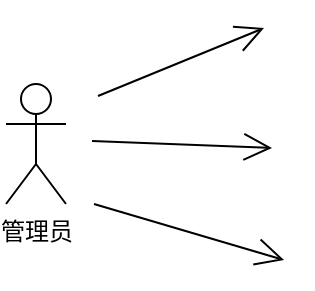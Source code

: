 <mxfile version="21.3.0" type="github">
  <diagram name="第 1 页" id="lcBI9wg8qsZxep6ZhU1a">
    <mxGraphModel dx="628" dy="321" grid="0" gridSize="10" guides="1" tooltips="1" connect="1" arrows="1" fold="1" page="1" pageScale="1" pageWidth="1169" pageHeight="827" math="0" shadow="0">
      <root>
        <mxCell id="0" />
        <mxCell id="1" parent="0" />
        <mxCell id="qL0ZNJY26akNSgKfBVuH-3" value="管理员" style="shape=umlActor;verticalLabelPosition=bottom;verticalAlign=top;html=1;" parent="1" vertex="1">
          <mxGeometry x="274" y="286" width="30" height="60" as="geometry" />
        </mxCell>
        <mxCell id="qL0ZNJY26akNSgKfBVuH-5" value="" style="endArrow=open;endFill=1;endSize=12;html=1;rounded=0;" parent="1" edge="1">
          <mxGeometry width="160" relative="1" as="geometry">
            <mxPoint x="320" y="292" as="sourcePoint" />
            <mxPoint x="403" y="258" as="targetPoint" />
          </mxGeometry>
        </mxCell>
        <mxCell id="qL0ZNJY26akNSgKfBVuH-6" value="" style="endArrow=open;endFill=1;endSize=12;html=1;rounded=0;" parent="1" edge="1">
          <mxGeometry width="160" relative="1" as="geometry">
            <mxPoint x="317" y="314.5" as="sourcePoint" />
            <mxPoint x="407" y="318" as="targetPoint" />
          </mxGeometry>
        </mxCell>
        <mxCell id="qL0ZNJY26akNSgKfBVuH-7" value="" style="endArrow=open;endFill=1;endSize=12;html=1;rounded=0;" parent="1" edge="1">
          <mxGeometry width="160" relative="1" as="geometry">
            <mxPoint x="318" y="346" as="sourcePoint" />
            <mxPoint x="413" y="374" as="targetPoint" />
          </mxGeometry>
        </mxCell>
      </root>
    </mxGraphModel>
  </diagram>
</mxfile>
